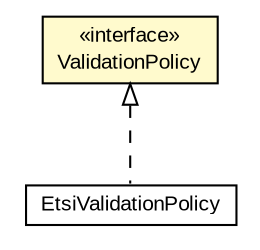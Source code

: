 #!/usr/local/bin/dot
#
# Class diagram 
# Generated by UMLGraph version R5_6-24-gf6e263 (http://www.umlgraph.org/)
#

digraph G {
	edge [fontname="arial",fontsize=10,labelfontname="arial",labelfontsize=10];
	node [fontname="arial",fontsize=10,shape=plaintext];
	nodesep=0.25;
	ranksep=0.5;
	// eu.europa.esig.dss.validation.policy.ValidationPolicy
	c759039 [label=<<table title="eu.europa.esig.dss.validation.policy.ValidationPolicy" border="0" cellborder="1" cellspacing="0" cellpadding="2" port="p" bgcolor="lemonChiffon" href="./ValidationPolicy.html">
		<tr><td><table border="0" cellspacing="0" cellpadding="1">
<tr><td align="center" balign="center"> &#171;interface&#187; </td></tr>
<tr><td align="center" balign="center"> ValidationPolicy </td></tr>
		</table></td></tr>
		</table>>, URL="./ValidationPolicy.html", fontname="arial", fontcolor="black", fontsize=10.0];
	// eu.europa.esig.dss.validation.policy.EtsiValidationPolicy
	c759042 [label=<<table title="eu.europa.esig.dss.validation.policy.EtsiValidationPolicy" border="0" cellborder="1" cellspacing="0" cellpadding="2" port="p" href="./EtsiValidationPolicy.html">
		<tr><td><table border="0" cellspacing="0" cellpadding="1">
<tr><td align="center" balign="center"> EtsiValidationPolicy </td></tr>
		</table></td></tr>
		</table>>, URL="./EtsiValidationPolicy.html", fontname="arial", fontcolor="black", fontsize=10.0];
	//eu.europa.esig.dss.validation.policy.EtsiValidationPolicy implements eu.europa.esig.dss.validation.policy.ValidationPolicy
	c759039:p -> c759042:p [dir=back,arrowtail=empty,style=dashed];
}

